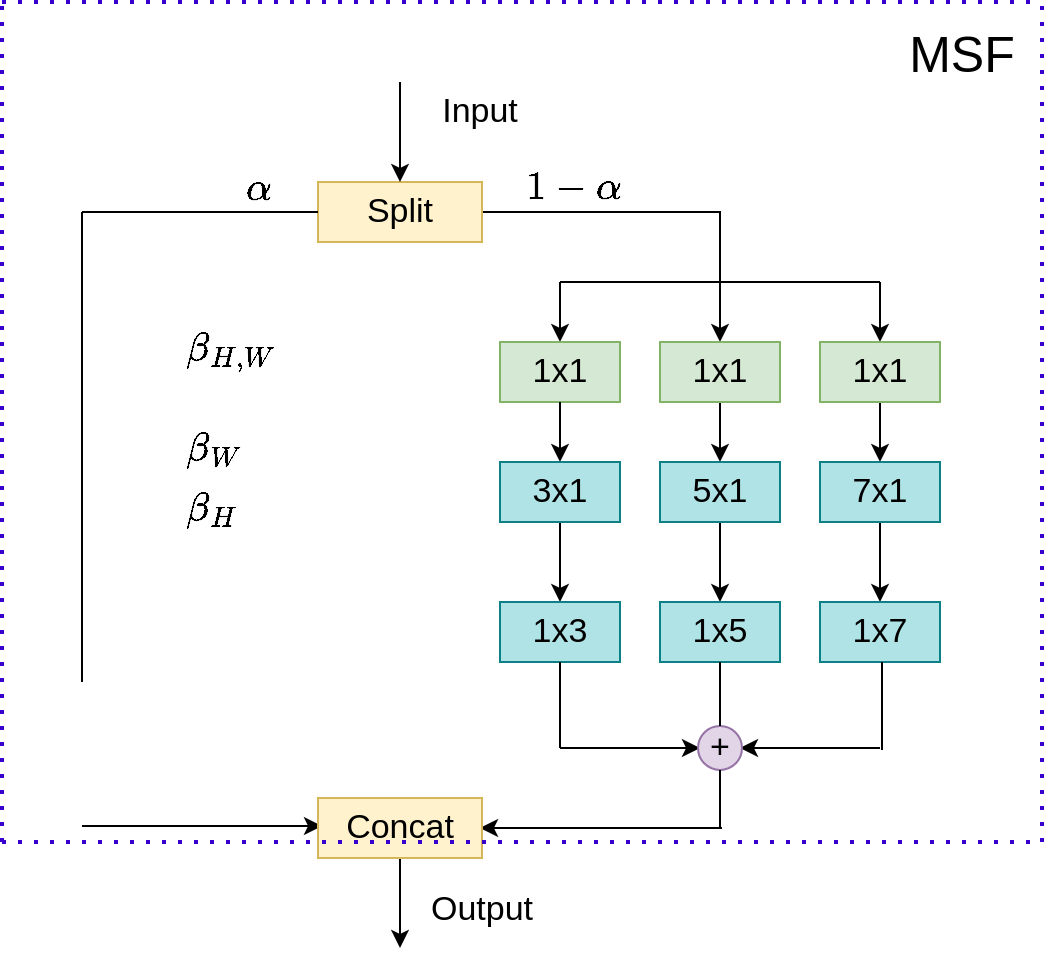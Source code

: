 <mxfile version="20.3.0" type="github">
  <diagram id="sxN325sRZpVj1u20MzkJ" name="第 1 页">
    <mxGraphModel dx="782" dy="468" grid="1" gridSize="10" guides="1" tooltips="1" connect="1" arrows="1" fold="1" page="1" pageScale="1" pageWidth="827" pageHeight="1169" math="1" shadow="0">
      <root>
        <mxCell id="0" />
        <mxCell id="1" parent="0" />
        <mxCell id="uXULtcH5huKSdauQUMfN-3" style="edgeStyle=orthogonalEdgeStyle;rounded=0;orthogonalLoop=1;jettySize=auto;html=1;exitX=1;exitY=0.5;exitDx=0;exitDy=0;fontSize=17;" parent="1" edge="1">
          <mxGeometry relative="1" as="geometry">
            <mxPoint x="519" y="210" as="targetPoint" />
            <mxPoint x="379" y="145" as="sourcePoint" />
            <Array as="points">
              <mxPoint x="519" y="145" />
            </Array>
          </mxGeometry>
        </mxCell>
        <mxCell id="uXULtcH5huKSdauQUMfN-1" value="&lt;font style=&quot;font-size: 17px;&quot;&gt;Split&lt;/font&gt;" style="rounded=0;whiteSpace=wrap;html=1;fillColor=#fff2cc;strokeColor=#d6b656;" parent="1" vertex="1">
          <mxGeometry x="318" y="130" width="82" height="30" as="geometry" />
        </mxCell>
        <mxCell id="uXULtcH5huKSdauQUMfN-8" value="" style="endArrow=classic;html=1;rounded=0;fontSize=17;" parent="1" edge="1">
          <mxGeometry width="50" height="50" relative="1" as="geometry">
            <mxPoint x="439" y="180" as="sourcePoint" />
            <mxPoint x="439" y="210" as="targetPoint" />
          </mxGeometry>
        </mxCell>
        <mxCell id="uXULtcH5huKSdauQUMfN-9" value="" style="endArrow=none;html=1;rounded=0;fontSize=17;" parent="1" edge="1">
          <mxGeometry width="50" height="50" relative="1" as="geometry">
            <mxPoint x="439" y="180" as="sourcePoint" />
            <mxPoint x="519" y="180" as="targetPoint" />
          </mxGeometry>
        </mxCell>
        <mxCell id="uXULtcH5huKSdauQUMfN-10" value="" style="endArrow=none;html=1;rounded=0;fontSize=17;" parent="1" edge="1">
          <mxGeometry width="50" height="50" relative="1" as="geometry">
            <mxPoint x="519" y="180" as="sourcePoint" />
            <mxPoint x="599" y="180" as="targetPoint" />
          </mxGeometry>
        </mxCell>
        <mxCell id="uXULtcH5huKSdauQUMfN-11" value="" style="endArrow=classic;html=1;rounded=0;fontSize=17;" parent="1" edge="1">
          <mxGeometry width="50" height="50" relative="1" as="geometry">
            <mxPoint x="599" y="180" as="sourcePoint" />
            <mxPoint x="599" y="210" as="targetPoint" />
          </mxGeometry>
        </mxCell>
        <mxCell id="uXULtcH5huKSdauQUMfN-12" value="&lt;div style=&quot;text-align: left;&quot;&gt;1x1&lt;/div&gt;" style="rounded=0;whiteSpace=wrap;html=1;fontSize=17;fillColor=#d5e8d4;strokeColor=#82b366;" parent="1" vertex="1">
          <mxGeometry x="409" y="210" width="60" height="30" as="geometry" />
        </mxCell>
        <mxCell id="uXULtcH5huKSdauQUMfN-16" style="edgeStyle=orthogonalEdgeStyle;rounded=0;orthogonalLoop=1;jettySize=auto;html=1;exitX=0.5;exitY=1;exitDx=0;exitDy=0;fontSize=17;" parent="1" source="uXULtcH5huKSdauQUMfN-13" edge="1">
          <mxGeometry relative="1" as="geometry">
            <mxPoint x="519" y="270" as="targetPoint" />
          </mxGeometry>
        </mxCell>
        <mxCell id="uXULtcH5huKSdauQUMfN-13" value="1x1" style="rounded=0;whiteSpace=wrap;html=1;fontSize=17;fillColor=#d5e8d4;strokeColor=#82b366;" parent="1" vertex="1">
          <mxGeometry x="489" y="210" width="60" height="30" as="geometry" />
        </mxCell>
        <mxCell id="uXULtcH5huKSdauQUMfN-17" style="edgeStyle=orthogonalEdgeStyle;rounded=0;orthogonalLoop=1;jettySize=auto;html=1;exitX=0.5;exitY=1;exitDx=0;exitDy=0;fontSize=17;" parent="1" source="uXULtcH5huKSdauQUMfN-14" edge="1">
          <mxGeometry relative="1" as="geometry">
            <mxPoint x="599" y="270" as="targetPoint" />
          </mxGeometry>
        </mxCell>
        <mxCell id="uXULtcH5huKSdauQUMfN-14" value="1x1" style="rounded=0;whiteSpace=wrap;html=1;fontSize=17;fillColor=#d5e8d4;strokeColor=#82b366;" parent="1" vertex="1">
          <mxGeometry x="569" y="210" width="60" height="30" as="geometry" />
        </mxCell>
        <mxCell id="uXULtcH5huKSdauQUMfN-15" value="" style="endArrow=classic;html=1;rounded=0;fontSize=17;exitX=0.5;exitY=1;exitDx=0;exitDy=0;" parent="1" source="uXULtcH5huKSdauQUMfN-12" edge="1">
          <mxGeometry width="50" height="50" relative="1" as="geometry">
            <mxPoint x="449" y="190" as="sourcePoint" />
            <mxPoint x="439" y="270" as="targetPoint" />
          </mxGeometry>
        </mxCell>
        <mxCell id="gKvIwsAm_6ztbnHSLI_G-12" style="edgeStyle=orthogonalEdgeStyle;rounded=0;orthogonalLoop=1;jettySize=auto;html=1;exitX=0.5;exitY=1;exitDx=0;exitDy=0;" edge="1" parent="1" source="uXULtcH5huKSdauQUMfN-18" target="gKvIwsAm_6ztbnHSLI_G-9">
          <mxGeometry relative="1" as="geometry" />
        </mxCell>
        <mxCell id="uXULtcH5huKSdauQUMfN-18" value="&lt;div style=&quot;text-align: left;&quot;&gt;3x1&lt;/div&gt;" style="rounded=0;whiteSpace=wrap;html=1;fontSize=17;fillColor=#b0e3e6;strokeColor=#0e8088;" parent="1" vertex="1">
          <mxGeometry x="409" y="270" width="60" height="30" as="geometry" />
        </mxCell>
        <mxCell id="gKvIwsAm_6ztbnHSLI_G-13" style="edgeStyle=orthogonalEdgeStyle;rounded=0;orthogonalLoop=1;jettySize=auto;html=1;exitX=0.5;exitY=1;exitDx=0;exitDy=0;entryX=0.5;entryY=0;entryDx=0;entryDy=0;" edge="1" parent="1" source="uXULtcH5huKSdauQUMfN-19" target="gKvIwsAm_6ztbnHSLI_G-10">
          <mxGeometry relative="1" as="geometry" />
        </mxCell>
        <mxCell id="uXULtcH5huKSdauQUMfN-19" value="5x1" style="rounded=0;whiteSpace=wrap;html=1;fontSize=17;fillColor=#b0e3e6;strokeColor=#0e8088;" parent="1" vertex="1">
          <mxGeometry x="489" y="270" width="60" height="30" as="geometry" />
        </mxCell>
        <mxCell id="gKvIwsAm_6ztbnHSLI_G-14" style="edgeStyle=orthogonalEdgeStyle;rounded=0;orthogonalLoop=1;jettySize=auto;html=1;exitX=0.5;exitY=1;exitDx=0;exitDy=0;entryX=0.5;entryY=0;entryDx=0;entryDy=0;" edge="1" parent="1" source="uXULtcH5huKSdauQUMfN-20" target="gKvIwsAm_6ztbnHSLI_G-11">
          <mxGeometry relative="1" as="geometry" />
        </mxCell>
        <mxCell id="uXULtcH5huKSdauQUMfN-20" value="&lt;div style=&quot;text-align: left;&quot;&gt;7x1&lt;/div&gt;" style="rounded=0;whiteSpace=wrap;html=1;fontSize=17;fillColor=#b0e3e6;strokeColor=#0e8088;" parent="1" vertex="1">
          <mxGeometry x="569" y="270" width="60" height="30" as="geometry" />
        </mxCell>
        <mxCell id="uXULtcH5huKSdauQUMfN-27" value="" style="endArrow=classic;html=1;rounded=0;fontSize=17;" parent="1" edge="1">
          <mxGeometry width="50" height="50" relative="1" as="geometry">
            <mxPoint x="439" y="413" as="sourcePoint" />
            <mxPoint x="509" y="413" as="targetPoint" />
          </mxGeometry>
        </mxCell>
        <mxCell id="uXULtcH5huKSdauQUMfN-28" value="" style="endArrow=classic;html=1;rounded=0;fontSize=17;" parent="1" edge="1">
          <mxGeometry width="50" height="50" relative="1" as="geometry">
            <mxPoint x="599" y="413" as="sourcePoint" />
            <mxPoint x="529" y="413" as="targetPoint" />
          </mxGeometry>
        </mxCell>
        <mxCell id="uXULtcH5huKSdauQUMfN-29" value="+" style="ellipse;whiteSpace=wrap;html=1;aspect=fixed;fontSize=17;fillColor=#e1d5e7;strokeColor=#9673a6;" parent="1" vertex="1">
          <mxGeometry x="508" y="402" width="22" height="22" as="geometry" />
        </mxCell>
        <mxCell id="uXULtcH5huKSdauQUMfN-32" value="" style="endArrow=none;html=1;rounded=0;fontSize=13;" parent="1" edge="1">
          <mxGeometry width="50" height="50" relative="1" as="geometry">
            <mxPoint x="519" y="453" as="sourcePoint" />
            <mxPoint x="519" y="424" as="targetPoint" />
          </mxGeometry>
        </mxCell>
        <mxCell id="uXULtcH5huKSdauQUMfN-33" value="" style="endArrow=none;html=1;rounded=0;fontSize=13;entryX=0;entryY=0.5;entryDx=0;entryDy=0;" parent="1" target="uXULtcH5huKSdauQUMfN-1" edge="1">
          <mxGeometry width="50" height="50" relative="1" as="geometry">
            <mxPoint x="200" y="145" as="sourcePoint" />
            <mxPoint x="260" y="130" as="targetPoint" />
          </mxGeometry>
        </mxCell>
        <mxCell id="uXULtcH5huKSdauQUMfN-34" value="" style="endArrow=none;html=1;rounded=0;fontSize=13;" parent="1" edge="1">
          <mxGeometry width="50" height="50" relative="1" as="geometry">
            <mxPoint x="200" y="380" as="sourcePoint" />
            <mxPoint x="200" y="145" as="targetPoint" />
          </mxGeometry>
        </mxCell>
        <mxCell id="uXULtcH5huKSdauQUMfN-35" value="" style="endArrow=classic;html=1;rounded=0;fontSize=13;" parent="1" edge="1">
          <mxGeometry width="50" height="50" relative="1" as="geometry">
            <mxPoint x="200" y="452" as="sourcePoint" />
            <mxPoint x="320" y="452" as="targetPoint" />
          </mxGeometry>
        </mxCell>
        <mxCell id="uXULtcH5huKSdauQUMfN-36" value="" style="endArrow=classic;html=1;rounded=0;fontSize=13;" parent="1" edge="1">
          <mxGeometry width="50" height="50" relative="1" as="geometry">
            <mxPoint x="520" y="453" as="sourcePoint" />
            <mxPoint x="399" y="453" as="targetPoint" />
          </mxGeometry>
        </mxCell>
        <mxCell id="uXULtcH5huKSdauQUMfN-42" style="edgeStyle=orthogonalEdgeStyle;rounded=0;orthogonalLoop=1;jettySize=auto;html=1;exitX=0.5;exitY=1;exitDx=0;exitDy=0;fontSize=17;" parent="1" source="uXULtcH5huKSdauQUMfN-37" edge="1">
          <mxGeometry relative="1" as="geometry">
            <mxPoint x="359" y="513" as="targetPoint" />
          </mxGeometry>
        </mxCell>
        <mxCell id="uXULtcH5huKSdauQUMfN-37" value="&lt;span style=&quot;font-size: 17px;&quot;&gt;Concat&lt;/span&gt;" style="rounded=0;whiteSpace=wrap;html=1;fillColor=#fff2cc;strokeColor=#d6b656;" parent="1" vertex="1">
          <mxGeometry x="318" y="438" width="82" height="30" as="geometry" />
        </mxCell>
        <mxCell id="uXULtcH5huKSdauQUMfN-38" value="" style="endArrow=classic;html=1;rounded=0;fontSize=13;entryX=0.5;entryY=0;entryDx=0;entryDy=0;" parent="1" target="uXULtcH5huKSdauQUMfN-1" edge="1">
          <mxGeometry width="50" height="50" relative="1" as="geometry">
            <mxPoint x="359" y="80" as="sourcePoint" />
            <mxPoint x="380" y="30" as="targetPoint" />
          </mxGeometry>
        </mxCell>
        <mxCell id="uXULtcH5huKSdauQUMfN-40" value="&lt;font style=&quot;font-size: 17px;&quot;&gt;Input&lt;/font&gt;" style="text;html=1;strokeColor=none;fillColor=none;align=center;verticalAlign=middle;whiteSpace=wrap;rounded=0;fontSize=13;" parent="1" vertex="1">
          <mxGeometry x="369" y="80" width="60" height="30" as="geometry" />
        </mxCell>
        <mxCell id="uXULtcH5huKSdauQUMfN-43" value="&lt;span style=&quot;font-size: 17px;&quot;&gt;Output&lt;/span&gt;" style="text;html=1;strokeColor=none;fillColor=none;align=center;verticalAlign=middle;whiteSpace=wrap;rounded=0;fontSize=13;" parent="1" vertex="1">
          <mxGeometry x="370" y="479" width="60" height="30" as="geometry" />
        </mxCell>
        <mxCell id="uXULtcH5huKSdauQUMfN-52" value="$$\alpha$$" style="text;whiteSpace=wrap;html=1;fontSize=17;" parent="1" vertex="1">
          <mxGeometry x="280" y="100" width="80" height="40" as="geometry" />
        </mxCell>
        <mxCell id="uXULtcH5huKSdauQUMfN-53" value="$$1-\alpha$$" style="text;whiteSpace=wrap;html=1;fontSize=17;" parent="1" vertex="1">
          <mxGeometry x="420" y="100" width="80" height="40" as="geometry" />
        </mxCell>
        <mxCell id="uXULtcH5huKSdauQUMfN-54" value="$$\beta_{H}$$" style="text;whiteSpace=wrap;html=1;fontSize=17;" parent="1" vertex="1">
          <mxGeometry x="250" y="260" width="100" height="40" as="geometry" />
        </mxCell>
        <mxCell id="uXULtcH5huKSdauQUMfN-56" value="$$\beta_{W}$$" style="text;whiteSpace=wrap;html=1;fontSize=17;" parent="1" vertex="1">
          <mxGeometry x="250" y="230" width="100" height="40" as="geometry" />
        </mxCell>
        <mxCell id="uXULtcH5huKSdauQUMfN-57" value="$$\beta_{H,W}$$" style="text;whiteSpace=wrap;html=1;fontSize=17;" parent="1" vertex="1">
          <mxGeometry x="250" y="180" width="100" height="40" as="geometry" />
        </mxCell>
        <mxCell id="mf-yQ3l99bqfhLUKDnnw-2" value="" style="endArrow=none;dashed=1;html=1;dashPattern=1 3;strokeWidth=2;rounded=0;fontSize=17;fillColor=#6a00ff;strokeColor=#3700CC;" parent="1" edge="1">
          <mxGeometry width="50" height="50" relative="1" as="geometry">
            <mxPoint x="160" y="460" as="sourcePoint" />
            <mxPoint x="160" y="40" as="targetPoint" />
          </mxGeometry>
        </mxCell>
        <mxCell id="mf-yQ3l99bqfhLUKDnnw-4" value="" style="endArrow=none;dashed=1;html=1;dashPattern=1 3;strokeWidth=2;rounded=0;fontSize=17;fillColor=#6a00ff;strokeColor=#3700CC;" parent="1" edge="1">
          <mxGeometry width="50" height="50" relative="1" as="geometry">
            <mxPoint x="160" y="460" as="sourcePoint" />
            <mxPoint x="680" y="460" as="targetPoint" />
          </mxGeometry>
        </mxCell>
        <mxCell id="mf-yQ3l99bqfhLUKDnnw-5" value="" style="endArrow=none;dashed=1;html=1;dashPattern=1 3;strokeWidth=2;rounded=0;fontSize=17;fillColor=#6a00ff;strokeColor=#3700CC;" parent="1" edge="1">
          <mxGeometry width="50" height="50" relative="1" as="geometry">
            <mxPoint x="680" y="460" as="sourcePoint" />
            <mxPoint x="680" y="40" as="targetPoint" />
          </mxGeometry>
        </mxCell>
        <mxCell id="mf-yQ3l99bqfhLUKDnnw-6" value="" style="endArrow=none;dashed=1;html=1;dashPattern=1 3;strokeWidth=2;rounded=0;fontSize=17;fillColor=#6a00ff;strokeColor=#3700CC;" parent="1" edge="1">
          <mxGeometry width="50" height="50" relative="1" as="geometry">
            <mxPoint x="160" y="40" as="sourcePoint" />
            <mxPoint x="680" y="40" as="targetPoint" />
          </mxGeometry>
        </mxCell>
        <mxCell id="mf-yQ3l99bqfhLUKDnnw-7" value="&lt;font style=&quot;font-size: 25px;&quot;&gt;MSF&lt;/font&gt;" style="text;html=1;strokeColor=none;fillColor=none;align=center;verticalAlign=middle;whiteSpace=wrap;rounded=0;fontSize=17;" parent="1" vertex="1">
          <mxGeometry x="610" y="50" width="60" height="30" as="geometry" />
        </mxCell>
        <mxCell id="gKvIwsAm_6ztbnHSLI_G-9" value="&lt;div style=&quot;text-align: left;&quot;&gt;1x3&lt;/div&gt;" style="rounded=0;whiteSpace=wrap;html=1;fontSize=17;fillColor=#b0e3e6;strokeColor=#0e8088;" vertex="1" parent="1">
          <mxGeometry x="409" y="340" width="60" height="30" as="geometry" />
        </mxCell>
        <mxCell id="gKvIwsAm_6ztbnHSLI_G-10" value="&lt;div style=&quot;text-align: left;&quot;&gt;1x5&lt;/div&gt;" style="rounded=0;whiteSpace=wrap;html=1;fontSize=17;fillColor=#b0e3e6;strokeColor=#0e8088;" vertex="1" parent="1">
          <mxGeometry x="489" y="340" width="60" height="30" as="geometry" />
        </mxCell>
        <mxCell id="gKvIwsAm_6ztbnHSLI_G-11" value="&lt;div style=&quot;text-align: left;&quot;&gt;1x7&lt;/div&gt;" style="rounded=0;whiteSpace=wrap;html=1;fontSize=17;fillColor=#b0e3e6;strokeColor=#0e8088;" vertex="1" parent="1">
          <mxGeometry x="569" y="340" width="60" height="30" as="geometry" />
        </mxCell>
        <mxCell id="gKvIwsAm_6ztbnHSLI_G-17" value="" style="endArrow=none;html=1;rounded=0;" edge="1" parent="1">
          <mxGeometry width="50" height="50" relative="1" as="geometry">
            <mxPoint x="439" y="413" as="sourcePoint" />
            <mxPoint x="439" y="370" as="targetPoint" />
          </mxGeometry>
        </mxCell>
        <mxCell id="gKvIwsAm_6ztbnHSLI_G-18" value="" style="endArrow=none;html=1;rounded=0;entryX=0.5;entryY=1;entryDx=0;entryDy=0;exitX=0.5;exitY=0;exitDx=0;exitDy=0;" edge="1" parent="1" source="uXULtcH5huKSdauQUMfN-29" target="gKvIwsAm_6ztbnHSLI_G-10">
          <mxGeometry width="50" height="50" relative="1" as="geometry">
            <mxPoint x="510" y="430" as="sourcePoint" />
            <mxPoint x="560" y="380" as="targetPoint" />
          </mxGeometry>
        </mxCell>
        <mxCell id="gKvIwsAm_6ztbnHSLI_G-20" value="" style="endArrow=none;html=1;rounded=0;" edge="1" parent="1">
          <mxGeometry width="50" height="50" relative="1" as="geometry">
            <mxPoint x="600" y="414" as="sourcePoint" />
            <mxPoint x="600" y="370" as="targetPoint" />
          </mxGeometry>
        </mxCell>
      </root>
    </mxGraphModel>
  </diagram>
</mxfile>
